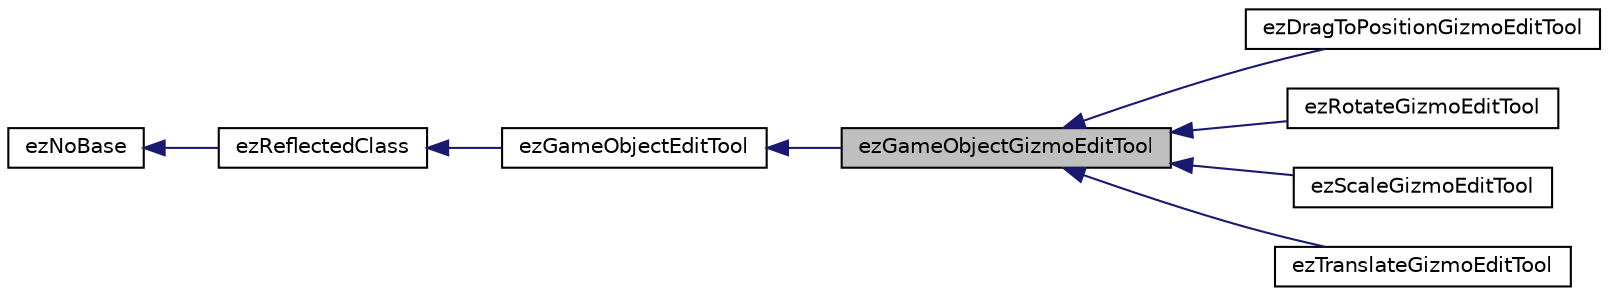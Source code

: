 digraph "ezGameObjectGizmoEditTool"
{
 // LATEX_PDF_SIZE
  edge [fontname="Helvetica",fontsize="10",labelfontname="Helvetica",labelfontsize="10"];
  node [fontname="Helvetica",fontsize="10",shape=record];
  rankdir="LR";
  Node1 [label="ezGameObjectGizmoEditTool",height=0.2,width=0.4,color="black", fillcolor="grey75", style="filled", fontcolor="black",tooltip=" "];
  Node2 -> Node1 [dir="back",color="midnightblue",fontsize="10",style="solid",fontname="Helvetica"];
  Node2 [label="ezGameObjectEditTool",height=0.2,width=0.4,color="black", fillcolor="white", style="filled",URL="$d0/df8/classez_game_object_edit_tool.htm",tooltip=" "];
  Node3 -> Node2 [dir="back",color="midnightblue",fontsize="10",style="solid",fontname="Helvetica"];
  Node3 [label="ezReflectedClass",height=0.2,width=0.4,color="black", fillcolor="white", style="filled",URL="$db/d45/classez_reflected_class.htm",tooltip="All classes that should be dynamically reflectable, need to be derived from this base class."];
  Node4 -> Node3 [dir="back",color="midnightblue",fontsize="10",style="solid",fontname="Helvetica"];
  Node4 [label="ezNoBase",height=0.2,width=0.4,color="black", fillcolor="white", style="filled",URL="$d4/d02/classez_no_base.htm",tooltip="Dummy type to pass to templates and macros that expect a base type for a class that has no base."];
  Node1 -> Node5 [dir="back",color="midnightblue",fontsize="10",style="solid",fontname="Helvetica"];
  Node5 [label="ezDragToPositionGizmoEditTool",height=0.2,width=0.4,color="black", fillcolor="white", style="filled",URL="$d9/d4c/classez_drag_to_position_gizmo_edit_tool.htm",tooltip=" "];
  Node1 -> Node6 [dir="back",color="midnightblue",fontsize="10",style="solid",fontname="Helvetica"];
  Node6 [label="ezRotateGizmoEditTool",height=0.2,width=0.4,color="black", fillcolor="white", style="filled",URL="$d7/df8/classez_rotate_gizmo_edit_tool.htm",tooltip=" "];
  Node1 -> Node7 [dir="back",color="midnightblue",fontsize="10",style="solid",fontname="Helvetica"];
  Node7 [label="ezScaleGizmoEditTool",height=0.2,width=0.4,color="black", fillcolor="white", style="filled",URL="$da/d5e/classez_scale_gizmo_edit_tool.htm",tooltip=" "];
  Node1 -> Node8 [dir="back",color="midnightblue",fontsize="10",style="solid",fontname="Helvetica"];
  Node8 [label="ezTranslateGizmoEditTool",height=0.2,width=0.4,color="black", fillcolor="white", style="filled",URL="$da/ddf/classez_translate_gizmo_edit_tool.htm",tooltip=" "];
}
